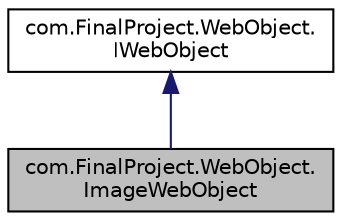 digraph "com.FinalProject.WebObject.ImageWebObject"
{
 // LATEX_PDF_SIZE
  edge [fontname="Helvetica",fontsize="10",labelfontname="Helvetica",labelfontsize="10"];
  node [fontname="Helvetica",fontsize="10",shape=record];
  Node1 [label="com.FinalProject.WebObject.\lImageWebObject",height=0.2,width=0.4,color="black", fillcolor="grey75", style="filled", fontcolor="black",tooltip=" "];
  Node2 -> Node1 [dir="back",color="midnightblue",fontsize="10",style="solid",fontname="Helvetica"];
  Node2 [label="com.FinalProject.WebObject.\lIWebObject",height=0.2,width=0.4,color="black", fillcolor="white", style="filled",URL="$interfacecom_1_1FinalProject_1_1WebObject_1_1IWebObject.html",tooltip=" "];
}
